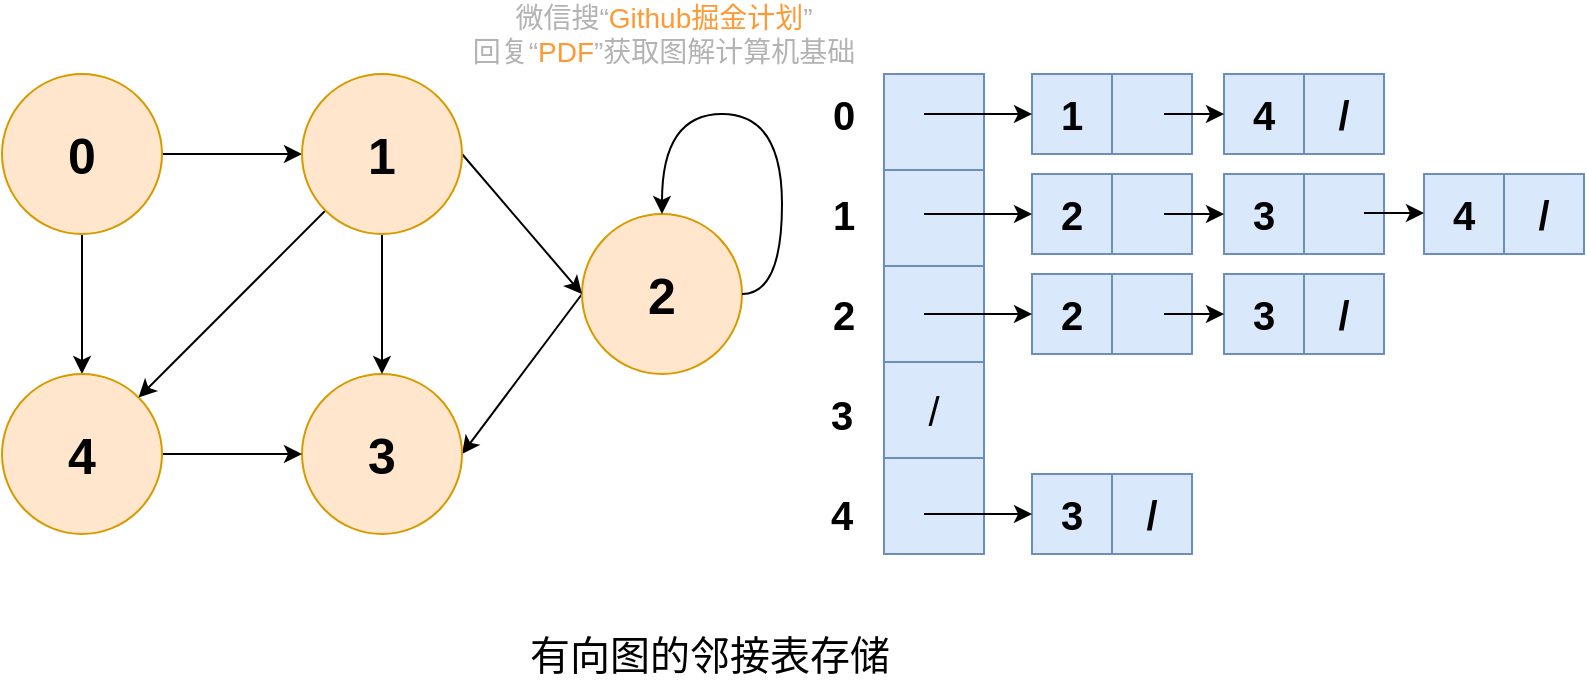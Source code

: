 <mxfile version="13.4.5" type="device"><diagram id="Os7iT1nvRo9H4LHwW2Lk" name="Page-1"><mxGraphModel dx="1106" dy="900" grid="1" gridSize="10" guides="1" tooltips="1" connect="1" arrows="1" fold="1" page="1" pageScale="1" pageWidth="827" pageHeight="1169" math="0" shadow="0"><root><mxCell id="0"/><mxCell id="1" parent="0"/><mxCell id="_WKXN2Hj75soqi8EoSOg-1" style="edgeStyle=orthogonalEdgeStyle;rounded=0;orthogonalLoop=1;jettySize=auto;html=1;exitX=1;exitY=0.5;exitDx=0;exitDy=0;entryX=0;entryY=0.5;entryDx=0;entryDy=0;fontSize=20;" edge="1" parent="1" source="_WKXN2Hj75soqi8EoSOg-3" target="_WKXN2Hj75soqi8EoSOg-12"><mxGeometry relative="1" as="geometry"/></mxCell><mxCell id="_WKXN2Hj75soqi8EoSOg-2" style="edgeStyle=orthogonalEdgeStyle;rounded=0;orthogonalLoop=1;jettySize=auto;html=1;exitX=0.5;exitY=1;exitDx=0;exitDy=0;fontSize=20;" edge="1" parent="1" source="_WKXN2Hj75soqi8EoSOg-3" target="_WKXN2Hj75soqi8EoSOg-8"><mxGeometry relative="1" as="geometry"/></mxCell><mxCell id="_WKXN2Hj75soqi8EoSOg-3" value="&lt;b style=&quot;font-size: 25px&quot;&gt;0&lt;/b&gt;" style="ellipse;whiteSpace=wrap;html=1;aspect=fixed;fillColor=#ffe6cc;strokeColor=#d79b00;" vertex="1" parent="1"><mxGeometry x="390" y="710" width="80" height="80" as="geometry"/></mxCell><mxCell id="_WKXN2Hj75soqi8EoSOg-4" style="edgeStyle=none;rounded=0;orthogonalLoop=1;jettySize=auto;html=1;exitX=0;exitY=0.5;exitDx=0;exitDy=0;entryX=1;entryY=0.5;entryDx=0;entryDy=0;fontSize=20;" edge="1" parent="1" source="_WKXN2Hj75soqi8EoSOg-5" target="_WKXN2Hj75soqi8EoSOg-6"><mxGeometry relative="1" as="geometry"/></mxCell><mxCell id="_WKXN2Hj75soqi8EoSOg-5" value="&lt;b style=&quot;font-size: 25px&quot;&gt;2&lt;/b&gt;" style="ellipse;whiteSpace=wrap;html=1;aspect=fixed;fillColor=#ffe6cc;strokeColor=#d79b00;" vertex="1" parent="1"><mxGeometry x="680" y="780" width="80" height="80" as="geometry"/></mxCell><mxCell id="_WKXN2Hj75soqi8EoSOg-6" value="&lt;b style=&quot;font-size: 25px&quot;&gt;3&lt;/b&gt;" style="ellipse;whiteSpace=wrap;html=1;aspect=fixed;fillColor=#ffe6cc;strokeColor=#d79b00;" vertex="1" parent="1"><mxGeometry x="540" y="860" width="80" height="80" as="geometry"/></mxCell><mxCell id="_WKXN2Hj75soqi8EoSOg-7" style="edgeStyle=none;rounded=0;orthogonalLoop=1;jettySize=auto;html=1;exitX=1;exitY=0.5;exitDx=0;exitDy=0;entryX=0;entryY=0.5;entryDx=0;entryDy=0;fontSize=20;" edge="1" parent="1" source="_WKXN2Hj75soqi8EoSOg-8" target="_WKXN2Hj75soqi8EoSOg-6"><mxGeometry relative="1" as="geometry"/></mxCell><mxCell id="_WKXN2Hj75soqi8EoSOg-8" value="&lt;b style=&quot;font-size: 25px&quot;&gt;4&lt;/b&gt;" style="ellipse;whiteSpace=wrap;html=1;aspect=fixed;fillColor=#ffe6cc;strokeColor=#d79b00;" vertex="1" parent="1"><mxGeometry x="390" y="860" width="80" height="80" as="geometry"/></mxCell><mxCell id="_WKXN2Hj75soqi8EoSOg-9" style="rounded=0;orthogonalLoop=1;jettySize=auto;html=1;exitX=0;exitY=1;exitDx=0;exitDy=0;entryX=1;entryY=0;entryDx=0;entryDy=0;fontSize=20;" edge="1" parent="1" source="_WKXN2Hj75soqi8EoSOg-12" target="_WKXN2Hj75soqi8EoSOg-8"><mxGeometry relative="1" as="geometry"/></mxCell><mxCell id="_WKXN2Hj75soqi8EoSOg-10" style="edgeStyle=none;rounded=0;orthogonalLoop=1;jettySize=auto;html=1;exitX=0.5;exitY=1;exitDx=0;exitDy=0;fontSize=20;" edge="1" parent="1" source="_WKXN2Hj75soqi8EoSOg-12" target="_WKXN2Hj75soqi8EoSOg-6"><mxGeometry relative="1" as="geometry"/></mxCell><mxCell id="_WKXN2Hj75soqi8EoSOg-11" style="edgeStyle=none;rounded=0;orthogonalLoop=1;jettySize=auto;html=1;exitX=1;exitY=0.5;exitDx=0;exitDy=0;fontSize=20;entryX=0;entryY=0.5;entryDx=0;entryDy=0;" edge="1" parent="1" source="_WKXN2Hj75soqi8EoSOg-12" target="_WKXN2Hj75soqi8EoSOg-5"><mxGeometry relative="1" as="geometry"><mxPoint x="636" y="850" as="targetPoint"/></mxGeometry></mxCell><mxCell id="_WKXN2Hj75soqi8EoSOg-12" value="&lt;b style=&quot;font-size: 25px&quot;&gt;1&lt;/b&gt;" style="ellipse;whiteSpace=wrap;html=1;aspect=fixed;fillColor=#ffe6cc;strokeColor=#d79b00;" vertex="1" parent="1"><mxGeometry x="540" y="710" width="80" height="80" as="geometry"/></mxCell><mxCell id="_WKXN2Hj75soqi8EoSOg-13" value="&lt;div&gt;&lt;span style=&quot;font-size: 20px&quot;&gt;&lt;b&gt;4&lt;/b&gt;&lt;/span&gt;&lt;/div&gt;" style="text;html=1;strokeColor=none;fillColor=none;align=center;verticalAlign=middle;whiteSpace=wrap;rounded=0;" vertex="1" parent="1"><mxGeometry x="790" y="920" width="40" height="20" as="geometry"/></mxCell><mxCell id="_WKXN2Hj75soqi8EoSOg-14" value="&lt;div&gt;&lt;span style=&quot;font-size: 20px&quot;&gt;&lt;b&gt;3&lt;/b&gt;&lt;/span&gt;&lt;/div&gt;" style="text;html=1;strokeColor=none;fillColor=none;align=center;verticalAlign=middle;whiteSpace=wrap;rounded=0;" vertex="1" parent="1"><mxGeometry x="790" y="870" width="40" height="20" as="geometry"/></mxCell><mxCell id="_WKXN2Hj75soqi8EoSOg-15" value="&lt;div&gt;&lt;span style=&quot;font-size: 20px&quot;&gt;&lt;b&gt;2&lt;/b&gt;&lt;/span&gt;&lt;/div&gt;" style="text;html=1;strokeColor=none;fillColor=none;align=center;verticalAlign=middle;whiteSpace=wrap;rounded=0;" vertex="1" parent="1"><mxGeometry x="791" y="820" width="40" height="20" as="geometry"/></mxCell><mxCell id="_WKXN2Hj75soqi8EoSOg-16" value="&lt;div&gt;&lt;span style=&quot;font-size: 20px&quot;&gt;&lt;b&gt;1&lt;/b&gt;&lt;/span&gt;&lt;/div&gt;" style="text;html=1;strokeColor=none;fillColor=none;align=center;verticalAlign=middle;whiteSpace=wrap;rounded=0;" vertex="1" parent="1"><mxGeometry x="791" y="770" width="40" height="20" as="geometry"/></mxCell><mxCell id="_WKXN2Hj75soqi8EoSOg-17" value="&lt;div&gt;&lt;span style=&quot;font-size: 20px&quot;&gt;&lt;b&gt;0&lt;/b&gt;&lt;/span&gt;&lt;/div&gt;" style="text;html=1;strokeColor=none;fillColor=none;align=center;verticalAlign=middle;whiteSpace=wrap;rounded=0;" vertex="1" parent="1"><mxGeometry x="791" y="720" width="40" height="20" as="geometry"/></mxCell><mxCell id="_WKXN2Hj75soqi8EoSOg-18" value="&lt;span style=&quot;color: rgba(0 , 0 , 0 , 0) ; font-family: monospace ; font-size: 0px&quot;&gt;%3CmxGraphModel%3E%3Croot%3E%3CmxCell%20id%3D%220%22%2F%3E%3CmxCell%20id%3D%221%22%20parent%3D%220%22%2F%3E%3CmxCell%20id%3D%222%22%20value%3D%22%E5%BE%AE%E4%BF%A1%E6%90%9C%E2%80%9C%26lt%3Bfont%20color%3D%26quot%3B%23ff9933%26quot%3B%26gt%3BGithub%E6%8E%98%E9%87%91%E8%AE%A1%E5%88%92%26lt%3B%2Ffont%26gt%3B%E2%80%9D%26lt%3Bbr%20style%3D%26quot%3Bfont-size%3A%2014px%26quot%3B%26gt%3B%E5%9B%9E%E5%A4%8D%E2%80%9C%26lt%3Bfont%20color%3D%26quot%3B%23ff9933%26quot%3B%26gt%3BPDF%26lt%3B%2Ffont%26gt%3B%E2%80%9D%E8%8E%B7%E5%8F%96%E5%9B%BE%E8%A7%A3%E8%AE%A1%E7%AE%97%E6%9C%BA%E5%9F%BA%E7%A1%80%22%20style%3D%22text%3Bhtml%3D1%3BstrokeColor%3Dnone%3BfillColor%3Dnone%3Balign%3Dcenter%3BverticalAlign%3Dmiddle%3BwhiteSpace%3Dwrap%3Brounded%3D0%3BlabelBackgroundColor%3Dnone%3BfontSize%3D14%3BfontColor%3D%23B3B3B3%3B%22%20vertex%3D%221%22%20parent%3D%221%22%3E%3CmxGeometry%20x%3D%22630%22%20y%3D%22630%22%20width%3D%22220%22%20height%3D%2220%22%20as%3D%22geometry%22%2F%3E%3C%2FmxCell%3E%3C%2Froot%3E%3C%2FmxGraphModel%3E&lt;/span&gt;有向图的邻接表存储" style="text;html=1;strokeColor=none;fillColor=none;align=center;verticalAlign=middle;whiteSpace=wrap;rounded=0;fontSize=20;" vertex="1" parent="1"><mxGeometry x="629" y="990" width="230" height="20" as="geometry"/></mxCell><mxCell id="_WKXN2Hj75soqi8EoSOg-19" style="edgeStyle=orthogonalEdgeStyle;rounded=0;orthogonalLoop=1;jettySize=auto;html=1;exitX=1;exitY=0.5;exitDx=0;exitDy=0;entryX=0.5;entryY=0;entryDx=0;entryDy=0;fontSize=20;curved=1;" edge="1" parent="1" source="_WKXN2Hj75soqi8EoSOg-5" target="_WKXN2Hj75soqi8EoSOg-5"><mxGeometry relative="1" as="geometry"><Array as="points"><mxPoint x="780" y="820"/><mxPoint x="780" y="730"/><mxPoint x="720" y="730"/></Array></mxGeometry></mxCell><mxCell id="_WKXN2Hj75soqi8EoSOg-20" value="" style="shape=table;html=1;whiteSpace=wrap;startSize=0;container=1;collapsible=0;childLayout=tableLayout;fillColor=#dae8fc;strokeColor=#6c8ebf;" vertex="1" parent="1"><mxGeometry x="831" y="710" width="50" height="240" as="geometry"/></mxCell><mxCell id="_WKXN2Hj75soqi8EoSOg-21" value="" style="shape=partialRectangle;html=1;whiteSpace=wrap;collapsible=0;dropTarget=0;pointerEvents=0;fillColor=none;top=0;left=0;bottom=0;right=0;points=[[0,0.5],[1,0.5]];portConstraint=eastwest;" vertex="1" parent="_WKXN2Hj75soqi8EoSOg-20"><mxGeometry width="50" height="48" as="geometry"/></mxCell><mxCell id="_WKXN2Hj75soqi8EoSOg-22" value="" style="shape=partialRectangle;html=1;whiteSpace=wrap;connectable=0;overflow=hidden;fillColor=none;top=0;left=0;bottom=0;right=0;" vertex="1" parent="_WKXN2Hj75soqi8EoSOg-21"><mxGeometry width="50" height="48" as="geometry"/></mxCell><mxCell id="_WKXN2Hj75soqi8EoSOg-23" value="" style="shape=partialRectangle;html=1;whiteSpace=wrap;collapsible=0;dropTarget=0;pointerEvents=0;fillColor=none;top=0;left=0;bottom=0;right=0;points=[[0,0.5],[1,0.5]];portConstraint=eastwest;" vertex="1" parent="_WKXN2Hj75soqi8EoSOg-20"><mxGeometry y="48" width="50" height="48" as="geometry"/></mxCell><mxCell id="_WKXN2Hj75soqi8EoSOg-24" value="" style="shape=partialRectangle;html=1;whiteSpace=wrap;connectable=0;overflow=hidden;fillColor=none;top=0;left=0;bottom=0;right=0;" vertex="1" parent="_WKXN2Hj75soqi8EoSOg-23"><mxGeometry width="50" height="48" as="geometry"/></mxCell><mxCell id="_WKXN2Hj75soqi8EoSOg-25" value="" style="shape=partialRectangle;html=1;whiteSpace=wrap;collapsible=0;dropTarget=0;pointerEvents=0;fillColor=none;top=0;left=0;bottom=0;right=0;points=[[0,0.5],[1,0.5]];portConstraint=eastwest;" vertex="1" parent="_WKXN2Hj75soqi8EoSOg-20"><mxGeometry y="96" width="50" height="48" as="geometry"/></mxCell><mxCell id="_WKXN2Hj75soqi8EoSOg-26" value="" style="shape=partialRectangle;html=1;whiteSpace=wrap;connectable=0;overflow=hidden;fillColor=none;top=0;left=0;bottom=0;right=0;" vertex="1" parent="_WKXN2Hj75soqi8EoSOg-25"><mxGeometry width="50" height="48" as="geometry"/></mxCell><mxCell id="_WKXN2Hj75soqi8EoSOg-27" value="" style="shape=partialRectangle;html=1;whiteSpace=wrap;collapsible=0;dropTarget=0;pointerEvents=0;fillColor=none;top=0;left=0;bottom=0;right=0;points=[[0,0.5],[1,0.5]];portConstraint=eastwest;" vertex="1" parent="_WKXN2Hj75soqi8EoSOg-20"><mxGeometry y="144" width="50" height="48" as="geometry"/></mxCell><mxCell id="_WKXN2Hj75soqi8EoSOg-28" value="&lt;font style=&quot;font-size: 20px&quot;&gt;/&lt;/font&gt;" style="shape=partialRectangle;html=1;whiteSpace=wrap;connectable=0;overflow=hidden;fillColor=none;top=0;left=0;bottom=0;right=0;" vertex="1" parent="_WKXN2Hj75soqi8EoSOg-27"><mxGeometry width="50" height="48" as="geometry"/></mxCell><mxCell id="_WKXN2Hj75soqi8EoSOg-29" value="" style="shape=partialRectangle;html=1;whiteSpace=wrap;collapsible=0;dropTarget=0;pointerEvents=0;fillColor=none;top=0;left=0;bottom=0;right=0;points=[[0,0.5],[1,0.5]];portConstraint=eastwest;" vertex="1" parent="_WKXN2Hj75soqi8EoSOg-20"><mxGeometry y="192" width="50" height="48" as="geometry"/></mxCell><mxCell id="_WKXN2Hj75soqi8EoSOg-30" value="" style="shape=partialRectangle;html=1;whiteSpace=wrap;connectable=0;overflow=hidden;fillColor=none;top=0;left=0;bottom=0;right=0;" vertex="1" parent="_WKXN2Hj75soqi8EoSOg-29"><mxGeometry width="50" height="48" as="geometry"/></mxCell><mxCell id="_WKXN2Hj75soqi8EoSOg-31" value="" style="shape=table;html=1;whiteSpace=wrap;startSize=0;container=1;collapsible=0;childLayout=tableLayout;fontSize=20;fontStyle=1;fillColor=#dae8fc;strokeColor=#6c8ebf;" vertex="1" parent="1"><mxGeometry x="1001" y="710" width="80" height="40" as="geometry"/></mxCell><mxCell id="_WKXN2Hj75soqi8EoSOg-32" value="" style="shape=partialRectangle;html=1;whiteSpace=wrap;collapsible=0;dropTarget=0;pointerEvents=0;fillColor=none;top=0;left=0;bottom=0;right=0;points=[[0,0.5],[1,0.5]];portConstraint=eastwest;fontSize=20;fontStyle=1" vertex="1" parent="_WKXN2Hj75soqi8EoSOg-31"><mxGeometry width="80" height="40" as="geometry"/></mxCell><mxCell id="_WKXN2Hj75soqi8EoSOg-33" value="4" style="shape=partialRectangle;html=1;whiteSpace=wrap;connectable=0;overflow=hidden;fillColor=none;top=0;left=0;bottom=0;right=0;fontSize=20;fontStyle=1" vertex="1" parent="_WKXN2Hj75soqi8EoSOg-32"><mxGeometry width="40" height="40" as="geometry"/></mxCell><mxCell id="_WKXN2Hj75soqi8EoSOg-34" value="/" style="shape=partialRectangle;html=1;whiteSpace=wrap;connectable=0;overflow=hidden;fillColor=none;top=0;left=0;bottom=0;right=0;fontSize=20;fontStyle=1" vertex="1" parent="_WKXN2Hj75soqi8EoSOg-32"><mxGeometry x="40" width="40" height="40" as="geometry"/></mxCell><mxCell id="_WKXN2Hj75soqi8EoSOg-35" value="" style="shape=table;html=1;whiteSpace=wrap;startSize=0;container=1;collapsible=0;childLayout=tableLayout;fontSize=20;fontStyle=1;fillColor=#dae8fc;strokeColor=#6c8ebf;" vertex="1" parent="1"><mxGeometry x="905" y="710" width="80" height="40" as="geometry"/></mxCell><mxCell id="_WKXN2Hj75soqi8EoSOg-36" value="" style="shape=partialRectangle;html=1;whiteSpace=wrap;collapsible=0;dropTarget=0;pointerEvents=0;fillColor=none;top=0;left=0;bottom=0;right=0;points=[[0,0.5],[1,0.5]];portConstraint=eastwest;fontSize=20;fontStyle=1" vertex="1" parent="_WKXN2Hj75soqi8EoSOg-35"><mxGeometry width="80" height="40" as="geometry"/></mxCell><mxCell id="_WKXN2Hj75soqi8EoSOg-37" value="1" style="shape=partialRectangle;html=1;whiteSpace=wrap;connectable=0;overflow=hidden;fillColor=none;top=0;left=0;bottom=0;right=0;fontSize=20;fontStyle=1" vertex="1" parent="_WKXN2Hj75soqi8EoSOg-36"><mxGeometry width="40" height="40" as="geometry"/></mxCell><mxCell id="_WKXN2Hj75soqi8EoSOg-38" value="" style="shape=partialRectangle;html=1;whiteSpace=wrap;connectable=0;overflow=hidden;fillColor=none;top=0;left=0;bottom=0;right=0;fontSize=20;fontStyle=1" vertex="1" parent="_WKXN2Hj75soqi8EoSOg-36"><mxGeometry x="40" width="40" height="40" as="geometry"/></mxCell><mxCell id="_WKXN2Hj75soqi8EoSOg-39" value="" style="shape=table;html=1;whiteSpace=wrap;startSize=0;container=1;collapsible=0;childLayout=tableLayout;fontSize=20;fontStyle=1;fillColor=#dae8fc;strokeColor=#6c8ebf;" vertex="1" parent="1"><mxGeometry x="1101" y="760" width="80" height="40" as="geometry"/></mxCell><mxCell id="_WKXN2Hj75soqi8EoSOg-40" value="" style="shape=partialRectangle;html=1;whiteSpace=wrap;collapsible=0;dropTarget=0;pointerEvents=0;fillColor=none;top=0;left=0;bottom=0;right=0;points=[[0,0.5],[1,0.5]];portConstraint=eastwest;fontSize=20;fontStyle=1" vertex="1" parent="_WKXN2Hj75soqi8EoSOg-39"><mxGeometry width="80" height="40" as="geometry"/></mxCell><mxCell id="_WKXN2Hj75soqi8EoSOg-41" value="4" style="shape=partialRectangle;html=1;whiteSpace=wrap;connectable=0;overflow=hidden;fillColor=none;top=0;left=0;bottom=0;right=0;fontSize=20;fontStyle=1" vertex="1" parent="_WKXN2Hj75soqi8EoSOg-40"><mxGeometry width="40" height="40" as="geometry"/></mxCell><mxCell id="_WKXN2Hj75soqi8EoSOg-42" value="/" style="shape=partialRectangle;html=1;whiteSpace=wrap;connectable=0;overflow=hidden;fillColor=none;top=0;left=0;bottom=0;right=0;fontSize=20;fontStyle=1" vertex="1" parent="_WKXN2Hj75soqi8EoSOg-40"><mxGeometry x="40" width="40" height="40" as="geometry"/></mxCell><mxCell id="_WKXN2Hj75soqi8EoSOg-43" value="" style="shape=table;html=1;whiteSpace=wrap;startSize=0;container=1;collapsible=0;childLayout=tableLayout;fontSize=20;fontStyle=1;fillColor=#dae8fc;strokeColor=#6c8ebf;" vertex="1" parent="1"><mxGeometry x="1001" y="760" width="80" height="40" as="geometry"/></mxCell><mxCell id="_WKXN2Hj75soqi8EoSOg-44" value="" style="shape=partialRectangle;html=1;whiteSpace=wrap;collapsible=0;dropTarget=0;pointerEvents=0;fillColor=none;top=0;left=0;bottom=0;right=0;points=[[0,0.5],[1,0.5]];portConstraint=eastwest;fontSize=20;fontStyle=1" vertex="1" parent="_WKXN2Hj75soqi8EoSOg-43"><mxGeometry width="80" height="40" as="geometry"/></mxCell><mxCell id="_WKXN2Hj75soqi8EoSOg-45" value="3" style="shape=partialRectangle;html=1;whiteSpace=wrap;connectable=0;overflow=hidden;fillColor=none;top=0;left=0;bottom=0;right=0;fontSize=20;fontStyle=1" vertex="1" parent="_WKXN2Hj75soqi8EoSOg-44"><mxGeometry width="40" height="40" as="geometry"/></mxCell><mxCell id="_WKXN2Hj75soqi8EoSOg-46" value="" style="shape=partialRectangle;html=1;whiteSpace=wrap;connectable=0;overflow=hidden;fillColor=none;top=0;left=0;bottom=0;right=0;fontSize=20;fontStyle=1" vertex="1" parent="_WKXN2Hj75soqi8EoSOg-44"><mxGeometry x="40" width="40" height="40" as="geometry"/></mxCell><mxCell id="_WKXN2Hj75soqi8EoSOg-47" value="" style="shape=table;html=1;whiteSpace=wrap;startSize=0;container=1;collapsible=0;childLayout=tableLayout;fontSize=20;fontStyle=1;fillColor=#dae8fc;strokeColor=#6c8ebf;" vertex="1" parent="1"><mxGeometry x="905" y="760" width="80" height="40" as="geometry"/></mxCell><mxCell id="_WKXN2Hj75soqi8EoSOg-48" value="" style="shape=partialRectangle;html=1;whiteSpace=wrap;collapsible=0;dropTarget=0;pointerEvents=0;fillColor=none;top=0;left=0;bottom=0;right=0;points=[[0,0.5],[1,0.5]];portConstraint=eastwest;fontSize=20;fontStyle=1" vertex="1" parent="_WKXN2Hj75soqi8EoSOg-47"><mxGeometry width="80" height="40" as="geometry"/></mxCell><mxCell id="_WKXN2Hj75soqi8EoSOg-49" value="2" style="shape=partialRectangle;html=1;whiteSpace=wrap;connectable=0;overflow=hidden;fillColor=none;top=0;left=0;bottom=0;right=0;fontSize=20;fontStyle=1" vertex="1" parent="_WKXN2Hj75soqi8EoSOg-48"><mxGeometry width="40" height="40" as="geometry"/></mxCell><mxCell id="_WKXN2Hj75soqi8EoSOg-50" value="" style="shape=partialRectangle;html=1;whiteSpace=wrap;connectable=0;overflow=hidden;fillColor=none;top=0;left=0;bottom=0;right=0;fontSize=20;fontStyle=1" vertex="1" parent="_WKXN2Hj75soqi8EoSOg-48"><mxGeometry x="40" width="40" height="40" as="geometry"/></mxCell><mxCell id="_WKXN2Hj75soqi8EoSOg-51" value="" style="shape=table;html=1;whiteSpace=wrap;startSize=0;container=1;collapsible=0;childLayout=tableLayout;fontSize=20;fontStyle=1;fillColor=#dae8fc;strokeColor=#6c8ebf;" vertex="1" parent="1"><mxGeometry x="1001" y="810" width="80" height="40" as="geometry"/></mxCell><mxCell id="_WKXN2Hj75soqi8EoSOg-52" value="" style="shape=partialRectangle;html=1;whiteSpace=wrap;collapsible=0;dropTarget=0;pointerEvents=0;fillColor=none;top=0;left=0;bottom=0;right=0;points=[[0,0.5],[1,0.5]];portConstraint=eastwest;fontSize=20;fontStyle=1" vertex="1" parent="_WKXN2Hj75soqi8EoSOg-51"><mxGeometry width="80" height="40" as="geometry"/></mxCell><mxCell id="_WKXN2Hj75soqi8EoSOg-53" value="3" style="shape=partialRectangle;html=1;whiteSpace=wrap;connectable=0;overflow=hidden;fillColor=none;top=0;left=0;bottom=0;right=0;fontSize=20;fontStyle=1" vertex="1" parent="_WKXN2Hj75soqi8EoSOg-52"><mxGeometry width="40" height="40" as="geometry"/></mxCell><mxCell id="_WKXN2Hj75soqi8EoSOg-54" value="/" style="shape=partialRectangle;html=1;whiteSpace=wrap;connectable=0;overflow=hidden;fillColor=none;top=0;left=0;bottom=0;right=0;fontSize=20;fontStyle=1" vertex="1" parent="_WKXN2Hj75soqi8EoSOg-52"><mxGeometry x="40" width="40" height="40" as="geometry"/></mxCell><mxCell id="_WKXN2Hj75soqi8EoSOg-55" value="" style="shape=table;html=1;whiteSpace=wrap;startSize=0;container=1;collapsible=0;childLayout=tableLayout;fontSize=20;fontStyle=1;fillColor=#dae8fc;strokeColor=#6c8ebf;" vertex="1" parent="1"><mxGeometry x="905" y="810" width="80" height="40" as="geometry"/></mxCell><mxCell id="_WKXN2Hj75soqi8EoSOg-56" value="" style="shape=partialRectangle;html=1;whiteSpace=wrap;collapsible=0;dropTarget=0;pointerEvents=0;fillColor=none;top=0;left=0;bottom=0;right=0;points=[[0,0.5],[1,0.5]];portConstraint=eastwest;fontSize=20;fontStyle=1" vertex="1" parent="_WKXN2Hj75soqi8EoSOg-55"><mxGeometry width="80" height="40" as="geometry"/></mxCell><mxCell id="_WKXN2Hj75soqi8EoSOg-57" value="2" style="shape=partialRectangle;html=1;whiteSpace=wrap;connectable=0;overflow=hidden;fillColor=none;top=0;left=0;bottom=0;right=0;fontSize=20;fontStyle=1" vertex="1" parent="_WKXN2Hj75soqi8EoSOg-56"><mxGeometry width="40" height="40" as="geometry"/></mxCell><mxCell id="_WKXN2Hj75soqi8EoSOg-58" value="" style="shape=partialRectangle;html=1;whiteSpace=wrap;connectable=0;overflow=hidden;fillColor=none;top=0;left=0;bottom=0;right=0;fontSize=20;fontStyle=1" vertex="1" parent="_WKXN2Hj75soqi8EoSOg-56"><mxGeometry x="40" width="40" height="40" as="geometry"/></mxCell><mxCell id="_WKXN2Hj75soqi8EoSOg-59" value="" style="shape=table;html=1;whiteSpace=wrap;startSize=0;container=1;collapsible=0;childLayout=tableLayout;fontSize=20;fontStyle=1;fillColor=#dae8fc;strokeColor=#6c8ebf;" vertex="1" parent="1"><mxGeometry x="905" y="910" width="80" height="40" as="geometry"/></mxCell><mxCell id="_WKXN2Hj75soqi8EoSOg-60" value="" style="shape=partialRectangle;html=1;whiteSpace=wrap;collapsible=0;dropTarget=0;pointerEvents=0;fillColor=none;top=0;left=0;bottom=0;right=0;points=[[0,0.5],[1,0.5]];portConstraint=eastwest;fontSize=20;fontStyle=1" vertex="1" parent="_WKXN2Hj75soqi8EoSOg-59"><mxGeometry width="80" height="40" as="geometry"/></mxCell><mxCell id="_WKXN2Hj75soqi8EoSOg-61" value="3" style="shape=partialRectangle;html=1;whiteSpace=wrap;connectable=0;overflow=hidden;fillColor=none;top=0;left=0;bottom=0;right=0;fontSize=20;fontStyle=1" vertex="1" parent="_WKXN2Hj75soqi8EoSOg-60"><mxGeometry width="40" height="40" as="geometry"/></mxCell><mxCell id="_WKXN2Hj75soqi8EoSOg-62" value="/" style="shape=partialRectangle;html=1;whiteSpace=wrap;connectable=0;overflow=hidden;fillColor=none;top=0;left=0;bottom=0;right=0;fontSize=20;fontStyle=1" vertex="1" parent="_WKXN2Hj75soqi8EoSOg-60"><mxGeometry x="40" width="40" height="40" as="geometry"/></mxCell><mxCell id="_WKXN2Hj75soqi8EoSOg-63" style="rounded=0;orthogonalLoop=1;jettySize=auto;html=1;fontSize=20;entryX=0;entryY=0.5;entryDx=0;entryDy=0;" edge="1" parent="1" target="_WKXN2Hj75soqi8EoSOg-36"><mxGeometry relative="1" as="geometry"><mxPoint x="851" y="730" as="sourcePoint"/><mxPoint x="901" y="730" as="targetPoint"/></mxGeometry></mxCell><mxCell id="_WKXN2Hj75soqi8EoSOg-64" style="rounded=0;orthogonalLoop=1;jettySize=auto;html=1;fontSize=20;entryX=0;entryY=0.5;entryDx=0;entryDy=0;fontStyle=1" edge="1" parent="1" target="_WKXN2Hj75soqi8EoSOg-32"><mxGeometry relative="1" as="geometry"><mxPoint x="971" y="730" as="sourcePoint"/><mxPoint x="915" y="740" as="targetPoint"/></mxGeometry></mxCell><mxCell id="_WKXN2Hj75soqi8EoSOg-65" style="rounded=0;orthogonalLoop=1;jettySize=auto;html=1;fontSize=20;entryX=0;entryY=0.5;entryDx=0;entryDy=0;" edge="1" parent="1" target="_WKXN2Hj75soqi8EoSOg-48"><mxGeometry relative="1" as="geometry"><mxPoint x="851" y="780" as="sourcePoint"/><mxPoint x="901" y="780" as="targetPoint"/></mxGeometry></mxCell><mxCell id="_WKXN2Hj75soqi8EoSOg-66" style="rounded=0;orthogonalLoop=1;jettySize=auto;html=1;fontSize=20;entryX=0;entryY=0.5;entryDx=0;entryDy=0;fontStyle=1" edge="1" parent="1" target="_WKXN2Hj75soqi8EoSOg-44"><mxGeometry relative="1" as="geometry"><mxPoint x="971" y="780" as="sourcePoint"/><mxPoint x="915" y="790" as="targetPoint"/></mxGeometry></mxCell><mxCell id="_WKXN2Hj75soqi8EoSOg-67" style="rounded=0;orthogonalLoop=1;jettySize=auto;html=1;fontSize=20;entryX=0;entryY=0.5;entryDx=0;entryDy=0;fontStyle=1" edge="1" parent="1"><mxGeometry relative="1" as="geometry"><mxPoint x="1071" y="779.5" as="sourcePoint"/><mxPoint x="1101" y="779.5" as="targetPoint"/></mxGeometry></mxCell><mxCell id="_WKXN2Hj75soqi8EoSOg-68" style="rounded=0;orthogonalLoop=1;jettySize=auto;html=1;fontSize=20;entryX=0;entryY=0.5;entryDx=0;entryDy=0;" edge="1" parent="1" target="_WKXN2Hj75soqi8EoSOg-56"><mxGeometry relative="1" as="geometry"><mxPoint x="851" y="830" as="sourcePoint"/><mxPoint x="901" y="830" as="targetPoint"/></mxGeometry></mxCell><mxCell id="_WKXN2Hj75soqi8EoSOg-69" style="rounded=0;orthogonalLoop=1;jettySize=auto;html=1;fontSize=20;entryX=0;entryY=0.5;entryDx=0;entryDy=0;fontStyle=1" edge="1" parent="1" target="_WKXN2Hj75soqi8EoSOg-52"><mxGeometry relative="1" as="geometry"><mxPoint x="971" y="830" as="sourcePoint"/><mxPoint x="915" y="840" as="targetPoint"/></mxGeometry></mxCell><mxCell id="_WKXN2Hj75soqi8EoSOg-70" style="rounded=0;orthogonalLoop=1;jettySize=auto;html=1;fontSize=20;entryX=0;entryY=0.5;entryDx=0;entryDy=0;" edge="1" parent="1" target="_WKXN2Hj75soqi8EoSOg-60"><mxGeometry relative="1" as="geometry"><mxPoint x="851" y="930" as="sourcePoint"/><mxPoint x="901" y="930" as="targetPoint"/></mxGeometry></mxCell><mxCell id="_WKXN2Hj75soqi8EoSOg-71" value="微信搜“&lt;font color=&quot;#ff9933&quot;&gt;Github掘金计划&lt;/font&gt;”&lt;br style=&quot;font-size: 14px&quot;&gt;回复“&lt;font color=&quot;#ff9933&quot;&gt;PDF&lt;/font&gt;”获取图解计算机基础" style="text;html=1;strokeColor=none;fillColor=none;align=center;verticalAlign=middle;whiteSpace=wrap;rounded=0;labelBackgroundColor=none;fontSize=14;fontColor=#B3B3B3;" vertex="1" parent="1"><mxGeometry x="611" y="680" width="220" height="20" as="geometry"/></mxCell></root></mxGraphModel></diagram></mxfile>